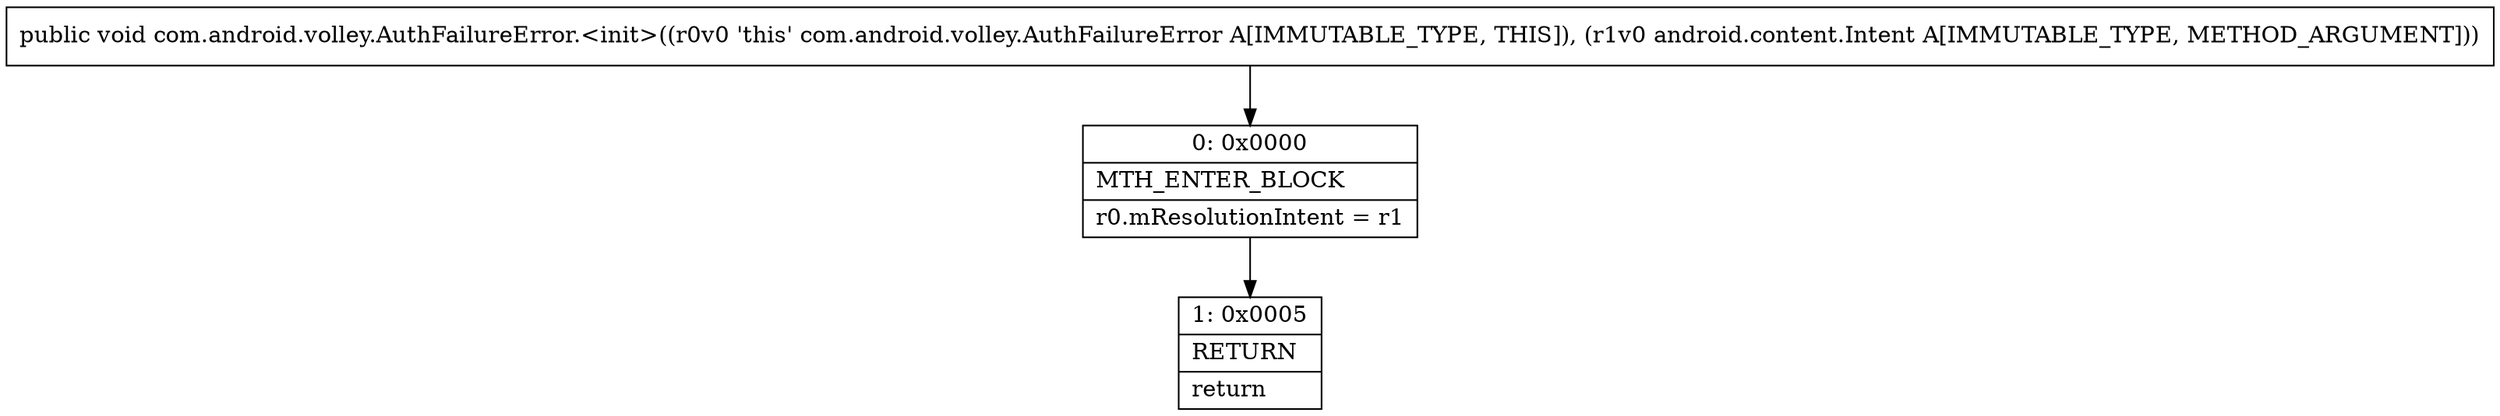 digraph "CFG forcom.android.volley.AuthFailureError.\<init\>(Landroid\/content\/Intent;)V" {
Node_0 [shape=record,label="{0\:\ 0x0000|MTH_ENTER_BLOCK\l|r0.mResolutionIntent = r1\l}"];
Node_1 [shape=record,label="{1\:\ 0x0005|RETURN\l|return\l}"];
MethodNode[shape=record,label="{public void com.android.volley.AuthFailureError.\<init\>((r0v0 'this' com.android.volley.AuthFailureError A[IMMUTABLE_TYPE, THIS]), (r1v0 android.content.Intent A[IMMUTABLE_TYPE, METHOD_ARGUMENT])) }"];
MethodNode -> Node_0;
Node_0 -> Node_1;
}

